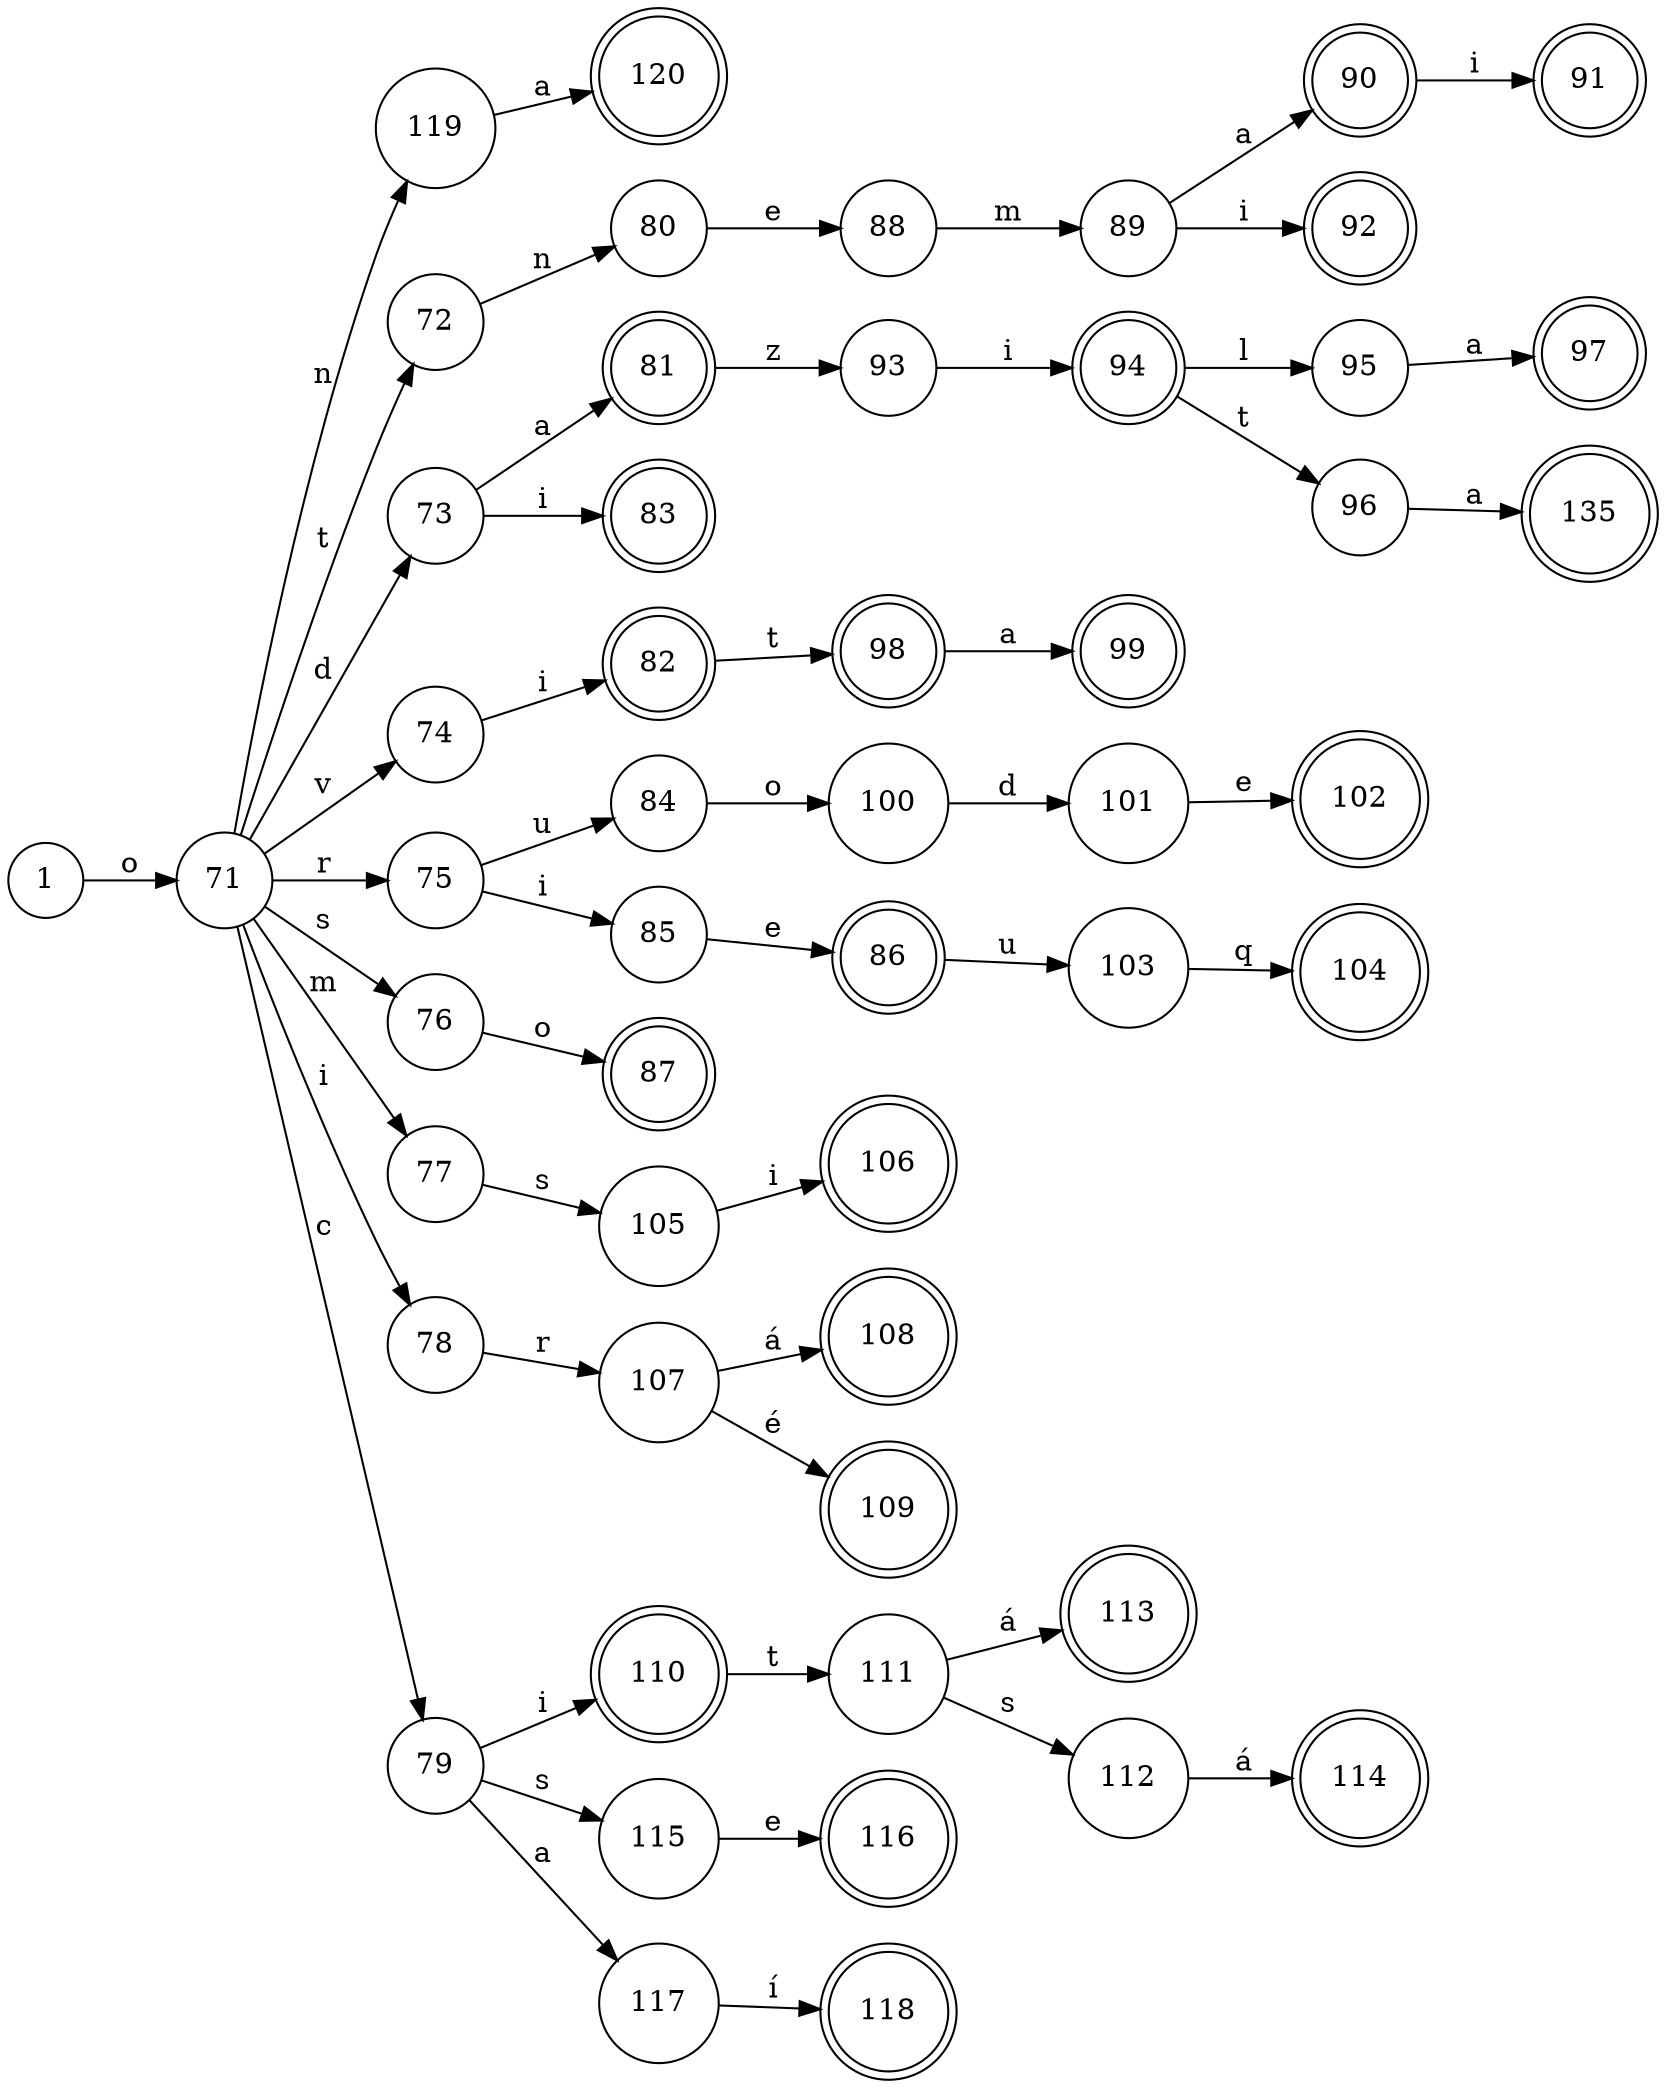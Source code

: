 digraph{
	rankdir = LR
	135, 120, 90, 91, 92, 81, 83, 94, 97, 82, 98, 99, 102, 86, 104, 87, 106, 108, 109, 110, 116, 118, 113, 114 [shape=doublecircle]
	node [shape=circle]
	1 -> 71 [label="o"]
	71 -> 119 [label="n"]
	71 -> 72 [label="t"]
	71 -> 73 [label="d"]
	71 -> 74 [label="v"]
	71 -> 75 [label="r"]
	71 -> 76 [label="s"]
	71 -> 77 [label="m"]
	71 -> 78 [label="i"]
	71 -> 79 [label="c"]
	72 -> 80 [label="n"]
	80 -> 88 [label="e"]
	88 -> 89 [label="m"]
	81 -> 93 [label="z"]
	94 -> 95 [label="l"]
	94 -> 96 [label="t"]
	75 -> 84 [label="u"]
	84 -> 100 [label="o"]
	100 -> 101 [label="d"]
	75 -> 85 [label="i"]
	86 -> 103 [label="u"]
	77 -> 105 [label="s"]
	78 -> 107 [label="r"]
	79 -> 115 [label="s"]
	79 -> 117 [label="a"]
	110 -> 111 [label="t"]
	111 -> 112 [label="s"]
	119 -> 120 [label="a"]
	89 -> 90 [label="a"]
	90 -> 91 [label="i"]
	89 -> 92 [label="i"]
	73 -> 81 [label="a"]
	73 -> 83 [label="i"]
	93 -> 94 [label="i"]
	95 -> 97 [label="a"]
	96 -> 135 [label="a"]
	74 -> 82 [label="i"]
	82 -> 98 [label="t"]
	98 -> 99 [label="a"]
	101 -> 102 [label="e"]
	85 -> 86 [label="e"]
	103 -> 104 [label="q"]
	76 -> 87 [label="o"]
	105 -> 106 [label="i"]
	107 -> 108 [label="á"]
	107 -> 109 [label="é"]
	79 -> 110 [label="i"]
	115 -> 116 [label="e"]
	117 -> 118 [label="í"]
	111 -> 113 [label="á"]
	112 -> 114 [label="á"]
}
